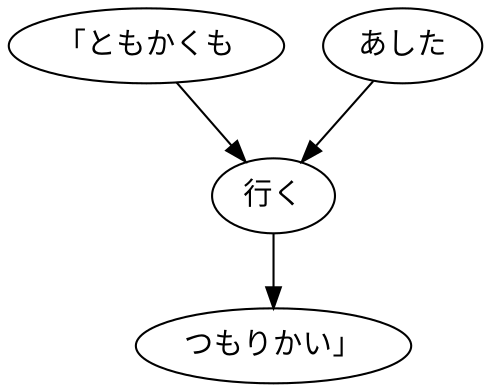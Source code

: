 digraph graph6290 {
	node0 [label="「ともかくも"];
	node1 [label="あした"];
	node2 [label="行く"];
	node3 [label="つもりかい」"];
	node0 -> node2;
	node1 -> node2;
	node2 -> node3;
}
